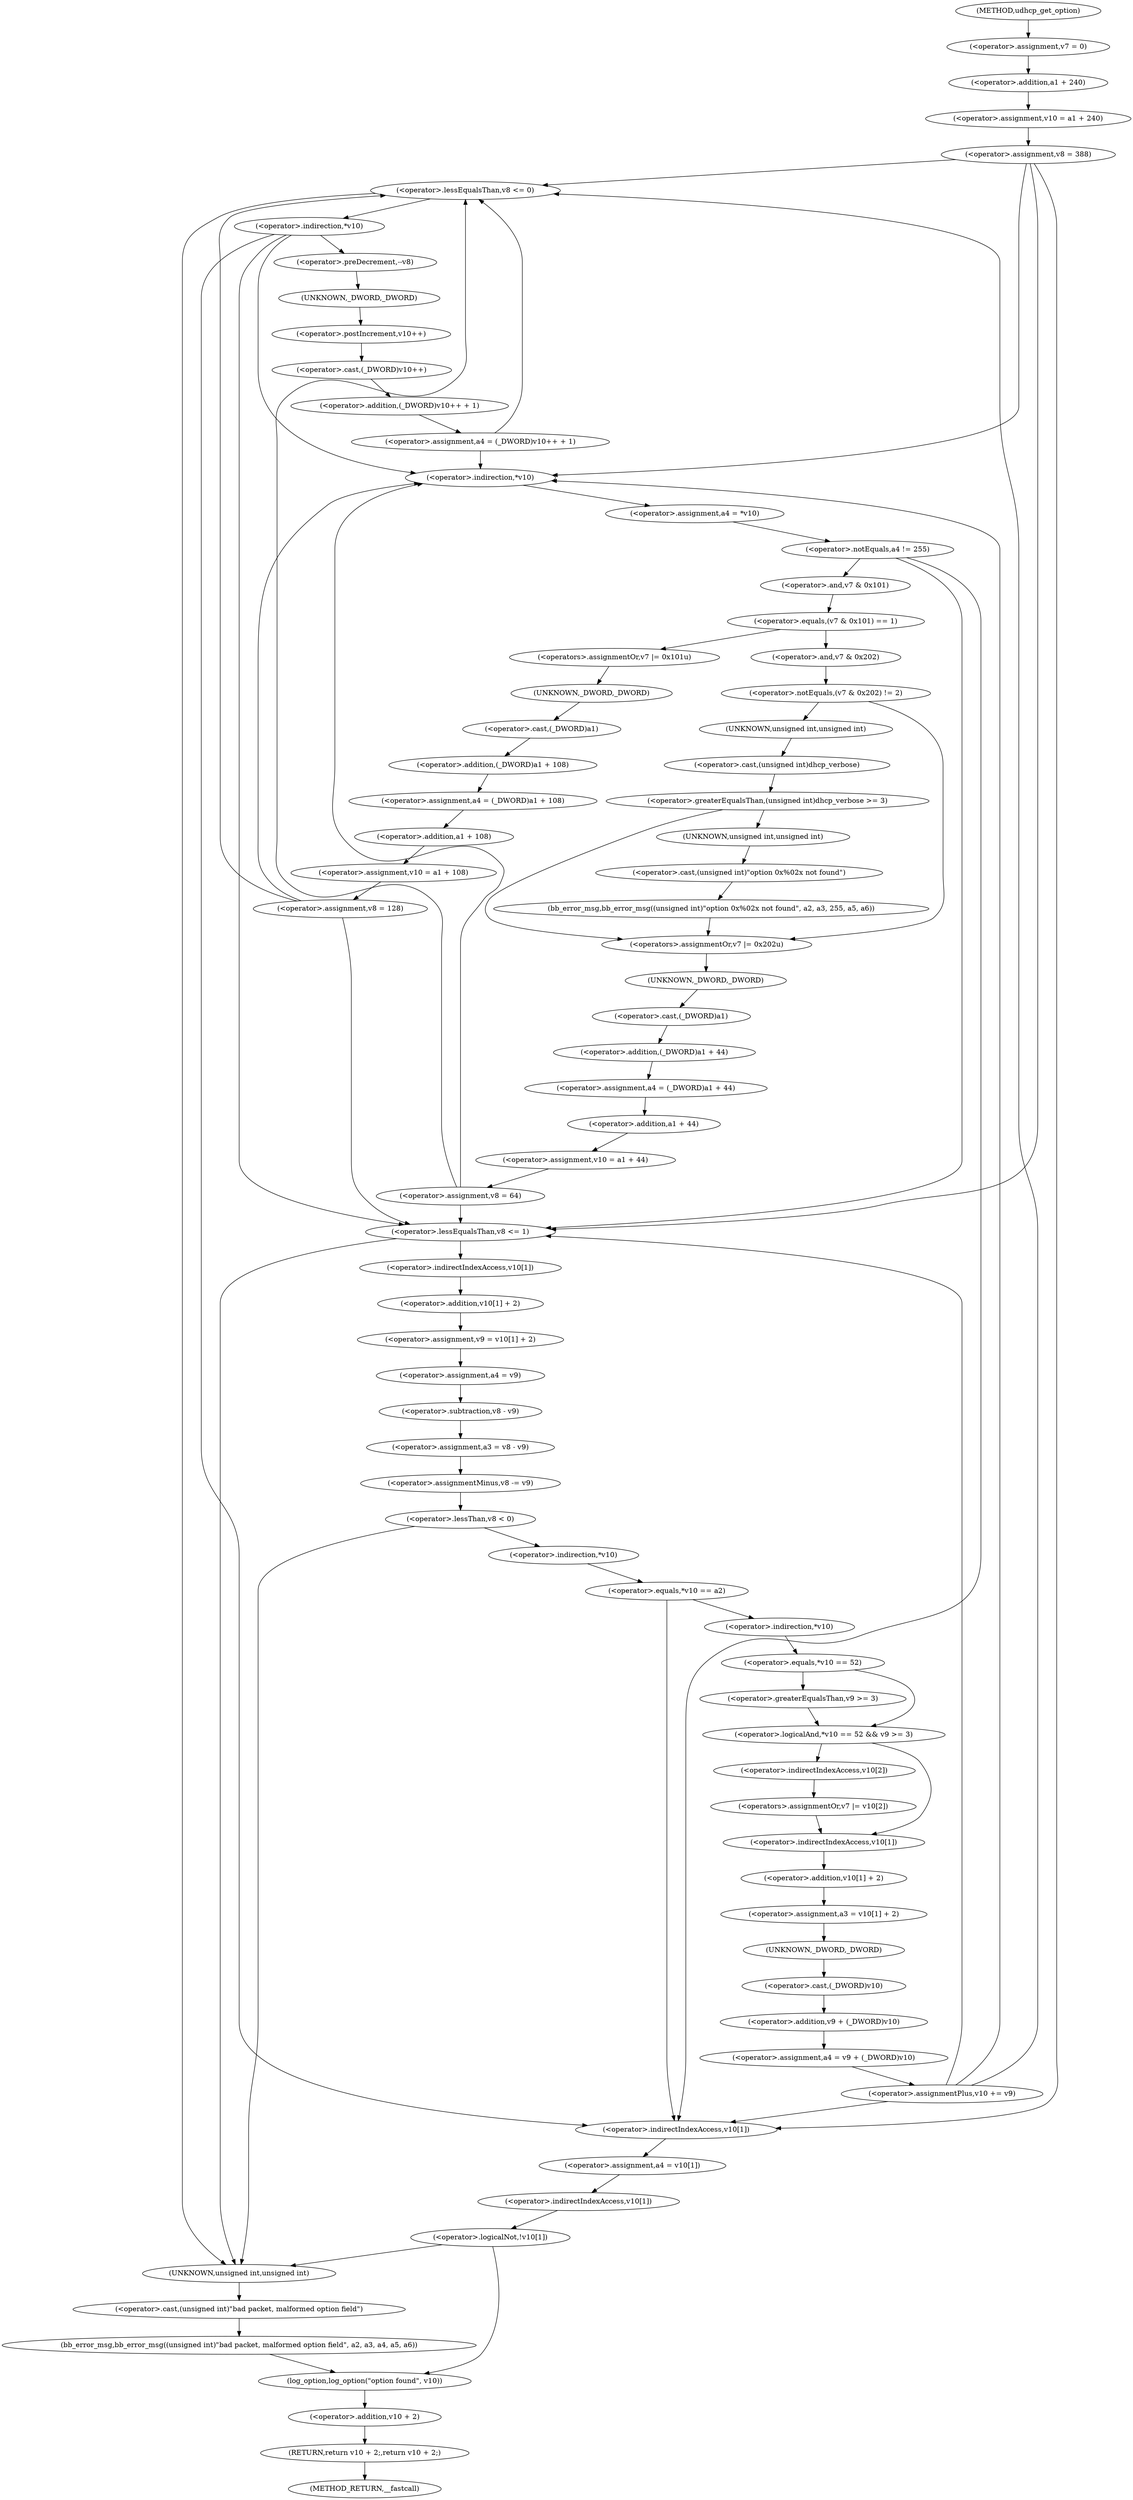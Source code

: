 digraph udhcp_get_option {  
"1000117" [label = "(<operator>.assignment,v7 = 0)" ]
"1000120" [label = "(<operator>.assignment,v10 = a1 + 240)" ]
"1000122" [label = "(<operator>.addition,a1 + 240)" ]
"1000125" [label = "(<operator>.assignment,v8 = 388)" ]
"1000138" [label = "(<operator>.lessEqualsThan,v8 <= 0)" ]
"1000143" [label = "(<operator>.indirection,*v10)" ]
"1000146" [label = "(<operator>.preDecrement,--v8)" ]
"1000148" [label = "(<operator>.assignment,a4 = (_DWORD)v10++ + 1)" ]
"1000150" [label = "(<operator>.addition,(_DWORD)v10++ + 1)" ]
"1000151" [label = "(<operator>.cast,(_DWORD)v10++)" ]
"1000152" [label = "(UNKNOWN,_DWORD,_DWORD)" ]
"1000153" [label = "(<operator>.postIncrement,v10++)" ]
"1000156" [label = "(<operator>.assignment,a4 = *v10)" ]
"1000158" [label = "(<operator>.indirection,*v10)" ]
"1000161" [label = "(<operator>.notEquals,a4 != 255)" ]
"1000166" [label = "(<operator>.equals,(v7 & 0x101) == 1)" ]
"1000167" [label = "(<operator>.and,v7 & 0x101)" ]
"1000172" [label = "(<operators>.assignmentOr,v7 |= 0x101u)" ]
"1000175" [label = "(<operator>.assignment,a4 = (_DWORD)a1 + 108)" ]
"1000177" [label = "(<operator>.addition,(_DWORD)a1 + 108)" ]
"1000178" [label = "(<operator>.cast,(_DWORD)a1)" ]
"1000179" [label = "(UNKNOWN,_DWORD,_DWORD)" ]
"1000182" [label = "(<operator>.assignment,v10 = a1 + 108)" ]
"1000184" [label = "(<operator>.addition,a1 + 108)" ]
"1000187" [label = "(<operator>.assignment,v8 = 128)" ]
"1000193" [label = "(<operator>.notEquals,(v7 & 0x202) != 2)" ]
"1000194" [label = "(<operator>.and,v7 & 0x202)" ]
"1000200" [label = "(<operator>.greaterEqualsThan,(unsigned int)dhcp_verbose >= 3)" ]
"1000201" [label = "(<operator>.cast,(unsigned int)dhcp_verbose)" ]
"1000202" [label = "(UNKNOWN,unsigned int,unsigned int)" ]
"1000205" [label = "(bb_error_msg,bb_error_msg((unsigned int)\"option 0x%02x not found\", a2, a3, 255, a5, a6))" ]
"1000206" [label = "(<operator>.cast,(unsigned int)\"option 0x%02x not found\")" ]
"1000207" [label = "(UNKNOWN,unsigned int,unsigned int)" ]
"1000215" [label = "(<operators>.assignmentOr,v7 |= 0x202u)" ]
"1000218" [label = "(<operator>.assignment,a4 = (_DWORD)a1 + 44)" ]
"1000220" [label = "(<operator>.addition,(_DWORD)a1 + 44)" ]
"1000221" [label = "(<operator>.cast,(_DWORD)a1)" ]
"1000222" [label = "(UNKNOWN,_DWORD,_DWORD)" ]
"1000225" [label = "(<operator>.assignment,v10 = a1 + 44)" ]
"1000227" [label = "(<operator>.addition,a1 + 44)" ]
"1000230" [label = "(<operator>.assignment,v8 = 64)" ]
"1000234" [label = "(<operator>.lessEqualsThan,v8 <= 1)" ]
"1000238" [label = "(<operator>.assignment,v9 = v10[1] + 2)" ]
"1000240" [label = "(<operator>.addition,v10[1] + 2)" ]
"1000241" [label = "(<operator>.indirectIndexAccess,v10[1])" ]
"1000245" [label = "(<operator>.assignment,a4 = v9)" ]
"1000248" [label = "(<operator>.assignment,a3 = v8 - v9)" ]
"1000250" [label = "(<operator>.subtraction,v8 - v9)" ]
"1000253" [label = "(<operator>.assignmentMinus,v8 -= v9)" ]
"1000257" [label = "(<operator>.lessThan,v8 < 0)" ]
"1000262" [label = "(<operator>.equals,*v10 == a2)" ]
"1000263" [label = "(<operator>.indirection,*v10)" ]
"1000268" [label = "(<operator>.logicalAnd,*v10 == 52 && v9 >= 3)" ]
"1000269" [label = "(<operator>.equals,*v10 == 52)" ]
"1000270" [label = "(<operator>.indirection,*v10)" ]
"1000273" [label = "(<operator>.greaterEqualsThan,v9 >= 3)" ]
"1000276" [label = "(<operators>.assignmentOr,v7 |= v10[2])" ]
"1000278" [label = "(<operator>.indirectIndexAccess,v10[2])" ]
"1000281" [label = "(<operator>.assignment,a3 = v10[1] + 2)" ]
"1000283" [label = "(<operator>.addition,v10[1] + 2)" ]
"1000284" [label = "(<operator>.indirectIndexAccess,v10[1])" ]
"1000288" [label = "(<operator>.assignment,a4 = v9 + (_DWORD)v10)" ]
"1000290" [label = "(<operator>.addition,v9 + (_DWORD)v10)" ]
"1000292" [label = "(<operator>.cast,(_DWORD)v10)" ]
"1000293" [label = "(UNKNOWN,_DWORD,_DWORD)" ]
"1000295" [label = "(<operator>.assignmentPlus,v10 += v9)" ]
"1000298" [label = "(<operator>.assignment,a4 = v10[1])" ]
"1000300" [label = "(<operator>.indirectIndexAccess,v10[1])" ]
"1000304" [label = "(<operator>.logicalNot,!v10[1])" ]
"1000305" [label = "(<operator>.indirectIndexAccess,v10[1])" ]
"1000310" [label = "(bb_error_msg,bb_error_msg((unsigned int)\"bad packet, malformed option field\", a2, a3, a4, a5, a6))" ]
"1000311" [label = "(<operator>.cast,(unsigned int)\"bad packet, malformed option field\")" ]
"1000312" [label = "(UNKNOWN,unsigned int,unsigned int)" ]
"1000320" [label = "(log_option,log_option(\"option found\", v10))" ]
"1000323" [label = "(RETURN,return v10 + 2;,return v10 + 2;)" ]
"1000324" [label = "(<operator>.addition,v10 + 2)" ]
"1000105" [label = "(METHOD,udhcp_get_option)" ]
"1000327" [label = "(METHOD_RETURN,__fastcall)" ]
  "1000117" -> "1000122" 
  "1000120" -> "1000125" 
  "1000122" -> "1000120" 
  "1000125" -> "1000138" 
  "1000125" -> "1000158" 
  "1000125" -> "1000234" 
  "1000125" -> "1000300" 
  "1000138" -> "1000312" 
  "1000138" -> "1000143" 
  "1000143" -> "1000158" 
  "1000143" -> "1000234" 
  "1000143" -> "1000300" 
  "1000143" -> "1000146" 
  "1000146" -> "1000152" 
  "1000148" -> "1000138" 
  "1000148" -> "1000158" 
  "1000150" -> "1000148" 
  "1000151" -> "1000150" 
  "1000152" -> "1000153" 
  "1000153" -> "1000151" 
  "1000156" -> "1000161" 
  "1000158" -> "1000156" 
  "1000161" -> "1000234" 
  "1000161" -> "1000300" 
  "1000161" -> "1000167" 
  "1000166" -> "1000172" 
  "1000166" -> "1000194" 
  "1000167" -> "1000166" 
  "1000172" -> "1000179" 
  "1000175" -> "1000184" 
  "1000177" -> "1000175" 
  "1000178" -> "1000177" 
  "1000179" -> "1000178" 
  "1000182" -> "1000187" 
  "1000184" -> "1000182" 
  "1000187" -> "1000138" 
  "1000187" -> "1000158" 
  "1000187" -> "1000234" 
  "1000193" -> "1000202" 
  "1000193" -> "1000215" 
  "1000194" -> "1000193" 
  "1000200" -> "1000207" 
  "1000200" -> "1000215" 
  "1000201" -> "1000200" 
  "1000202" -> "1000201" 
  "1000205" -> "1000215" 
  "1000206" -> "1000205" 
  "1000207" -> "1000206" 
  "1000215" -> "1000222" 
  "1000218" -> "1000227" 
  "1000220" -> "1000218" 
  "1000221" -> "1000220" 
  "1000222" -> "1000221" 
  "1000225" -> "1000230" 
  "1000227" -> "1000225" 
  "1000230" -> "1000138" 
  "1000230" -> "1000158" 
  "1000230" -> "1000234" 
  "1000234" -> "1000312" 
  "1000234" -> "1000241" 
  "1000238" -> "1000245" 
  "1000240" -> "1000238" 
  "1000241" -> "1000240" 
  "1000245" -> "1000250" 
  "1000248" -> "1000253" 
  "1000250" -> "1000248" 
  "1000253" -> "1000257" 
  "1000257" -> "1000312" 
  "1000257" -> "1000263" 
  "1000262" -> "1000300" 
  "1000262" -> "1000270" 
  "1000263" -> "1000262" 
  "1000268" -> "1000278" 
  "1000268" -> "1000284" 
  "1000269" -> "1000268" 
  "1000269" -> "1000273" 
  "1000270" -> "1000269" 
  "1000273" -> "1000268" 
  "1000276" -> "1000284" 
  "1000278" -> "1000276" 
  "1000281" -> "1000293" 
  "1000283" -> "1000281" 
  "1000284" -> "1000283" 
  "1000288" -> "1000295" 
  "1000290" -> "1000288" 
  "1000292" -> "1000290" 
  "1000293" -> "1000292" 
  "1000295" -> "1000138" 
  "1000295" -> "1000158" 
  "1000295" -> "1000234" 
  "1000295" -> "1000300" 
  "1000298" -> "1000305" 
  "1000300" -> "1000298" 
  "1000304" -> "1000312" 
  "1000304" -> "1000320" 
  "1000305" -> "1000304" 
  "1000310" -> "1000320" 
  "1000311" -> "1000310" 
  "1000312" -> "1000311" 
  "1000320" -> "1000324" 
  "1000323" -> "1000327" 
  "1000324" -> "1000323" 
  "1000105" -> "1000117" 
}
